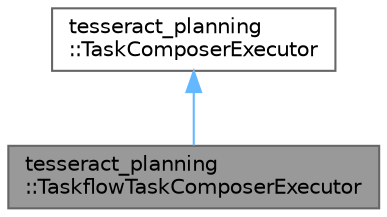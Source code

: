 digraph "tesseract_planning::TaskflowTaskComposerExecutor"
{
 // LATEX_PDF_SIZE
  bgcolor="transparent";
  edge [fontname=Helvetica,fontsize=10,labelfontname=Helvetica,labelfontsize=10];
  node [fontname=Helvetica,fontsize=10,shape=box,height=0.2,width=0.4];
  Node1 [label="tesseract_planning\l::TaskflowTaskComposerExecutor",height=0.2,width=0.4,color="gray40", fillcolor="grey60", style="filled", fontcolor="black",tooltip=" "];
  Node2 -> Node1 [dir="back",color="steelblue1",style="solid"];
  Node2 [label="tesseract_planning\l::TaskComposerExecutor",height=0.2,width=0.4,color="gray40", fillcolor="white", style="filled",URL="$d2/d86/classtesseract__planning_1_1TaskComposerExecutor.html",tooltip=" "];
}
